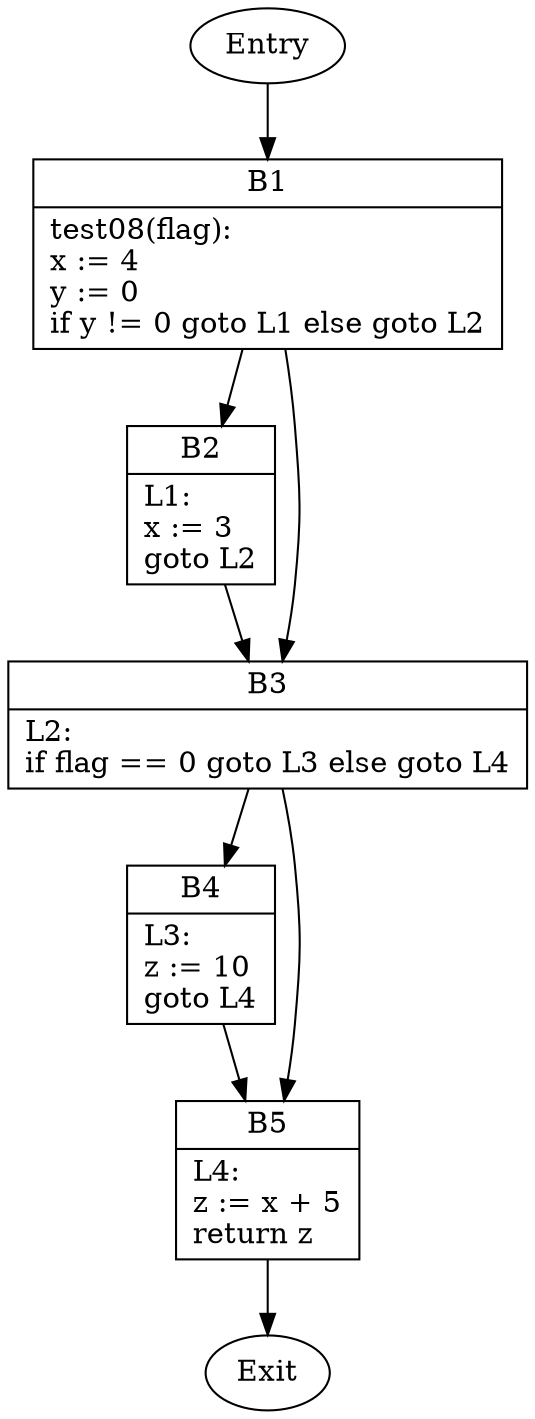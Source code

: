 digraph CFG {
    B1 [shape=record label="{B1|test08(flag):\lx := 4\ly := 0\lif y != 0 goto L1 else goto L2\l}"];
    B2 [shape=record label="{B2|L1:\lx := 3\lgoto L2\l}"];
    B3 [shape=record label="{B3|L2:\lif flag == 0 goto L3 else goto L4\l}"];
    B4 [shape=record label="{B4|L3:\lz := 10\lgoto L4\l}"];
    B5 [shape=record label="{B5|L4:\lz := x + 5\lreturn z\l}"];
    Entry -> B1;
    B1 -> B2;
    B1 -> B3;
    B2 -> B3;
    B3 -> B4;
    B3 -> B5;
    B4 -> B5;
    B5 -> Exit;
}
